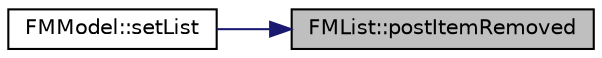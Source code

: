 digraph "FMList::postItemRemoved"
{
 // INTERACTIVE_SVG=YES
 // LATEX_PDF_SIZE
  edge [fontname="Helvetica",fontsize="10",labelfontname="Helvetica",labelfontsize="10"];
  node [fontname="Helvetica",fontsize="10",shape=record];
  rankdir="RL";
  Node86 [label="FMList::postItemRemoved",height=0.2,width=0.4,color="black", fillcolor="grey75", style="filled", fontcolor="black",tooltip=" "];
  Node86 -> Node87 [dir="back",color="midnightblue",fontsize="10",style="solid",fontname="Helvetica"];
  Node87 [label="FMModel::setList",height=0.2,width=0.4,color="black", fillcolor="white", style="filled",URL="$class_f_m_model.html#abee523692f2981648b15be67d3833007",tooltip=" "];
}
